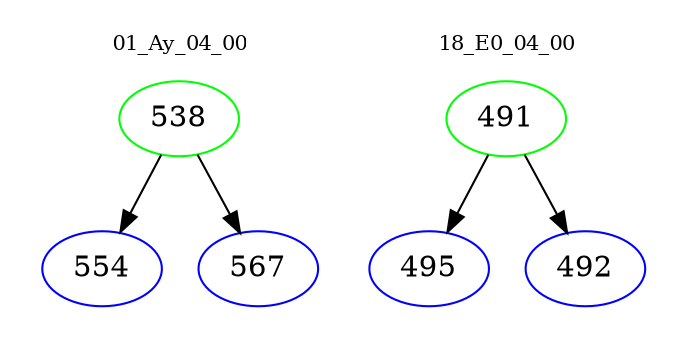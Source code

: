digraph{
subgraph cluster_0 {
color = white
label = "01_Ay_04_00";
fontsize=10;
T0_538 [label="538", color="green"]
T0_538 -> T0_554 [color="black"]
T0_554 [label="554", color="blue"]
T0_538 -> T0_567 [color="black"]
T0_567 [label="567", color="blue"]
}
subgraph cluster_1 {
color = white
label = "18_E0_04_00";
fontsize=10;
T1_491 [label="491", color="green"]
T1_491 -> T1_495 [color="black"]
T1_495 [label="495", color="blue"]
T1_491 -> T1_492 [color="black"]
T1_492 [label="492", color="blue"]
}
}
